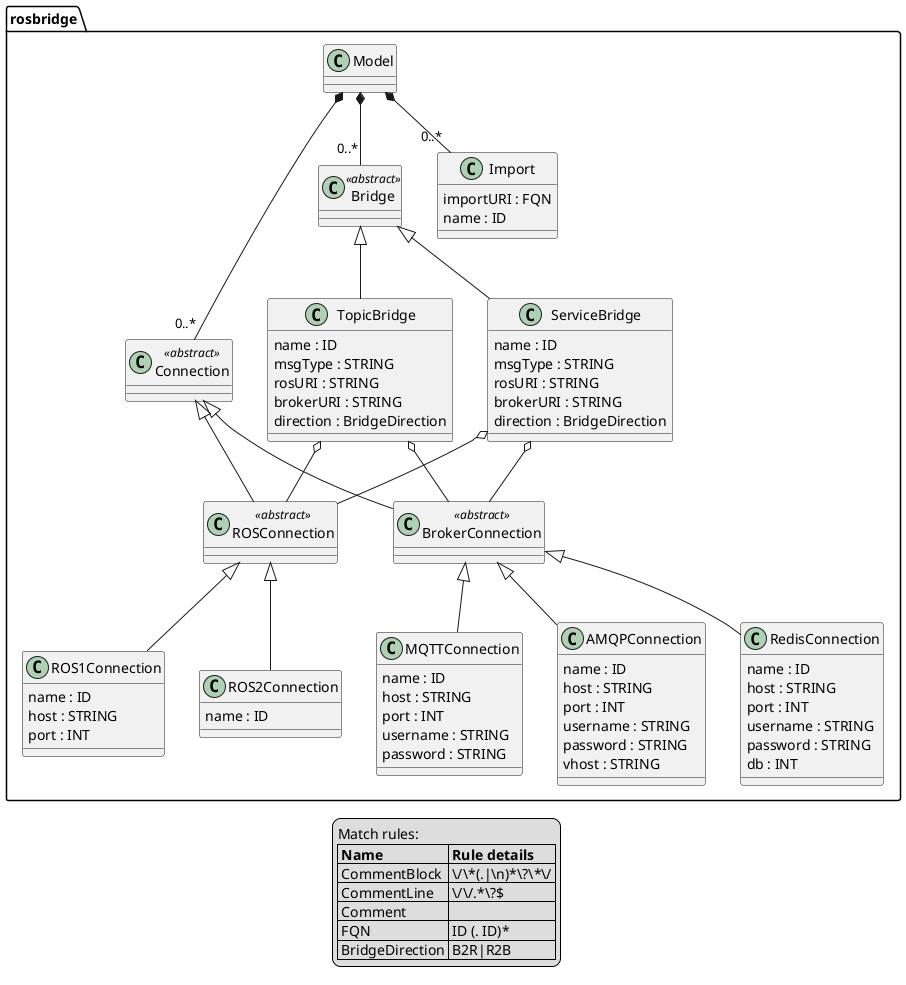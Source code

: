 @startuml
set namespaceSeparator .


class rosbridge.Model  {
}


class rosbridge.Connection <<abstract>> {
}


class rosbridge.ROSConnection <<abstract>> {
}


class rosbridge.ROS1Connection  {
  name : ID
  host : STRING
  port : INT
}


class rosbridge.ROS2Connection  {
  name : ID
}


class rosbridge.BrokerConnection <<abstract>> {
}


class rosbridge.AMQPConnection  {
  name : ID
  host : STRING
  port : INT
  username : STRING
  password : STRING
  vhost : STRING
}


class rosbridge.RedisConnection  {
  name : ID
  host : STRING
  port : INT
  username : STRING
  password : STRING
  db : INT
}


class rosbridge.MQTTConnection  {
  name : ID
  host : STRING
  port : INT
  username : STRING
  password : STRING
}


class rosbridge.Bridge <<abstract>> {
}


class rosbridge.TopicBridge  {
  name : ID
  msgType : STRING
  rosURI : STRING
  brokerURI : STRING
  direction : BridgeDirection
}


class rosbridge.ServiceBridge  {
  name : ID
  msgType : STRING
  rosURI : STRING
  brokerURI : STRING
  direction : BridgeDirection
}


class rosbridge.Import  {
  importURI : FQN
  name : ID
}


rosbridge.Model *-- "0..*" rosbridge.Import
rosbridge.Model *-- "0..*" rosbridge.Connection
rosbridge.Model *-- "0..*" rosbridge.Bridge
rosbridge.Connection <|-- rosbridge.BrokerConnection
rosbridge.Connection <|-- rosbridge.ROSConnection
rosbridge.ROSConnection <|-- rosbridge.ROS1Connection
rosbridge.ROSConnection <|-- rosbridge.ROS2Connection
rosbridge.BrokerConnection <|-- rosbridge.RedisConnection
rosbridge.BrokerConnection <|-- rosbridge.AMQPConnection
rosbridge.BrokerConnection <|-- rosbridge.MQTTConnection
rosbridge.Bridge <|-- rosbridge.TopicBridge
rosbridge.Bridge <|-- rosbridge.ServiceBridge
rosbridge.TopicBridge o-- rosbridge.ROSConnection
rosbridge.TopicBridge o-- rosbridge.BrokerConnection
rosbridge.ServiceBridge o-- rosbridge.ROSConnection
rosbridge.ServiceBridge o-- rosbridge.BrokerConnection

legend
  Match rules:
  |= Name  |= Rule details |
  | CommentBlock | \\/\\*(.\|\\n)*\?\\*\\/ |
  | CommentLine | \\/\\/.*\?$ |
  | Comment |  |
  | FQN | ID (. ID)* |
  | BridgeDirection | B2R\|R2B |
end legend

@enduml

